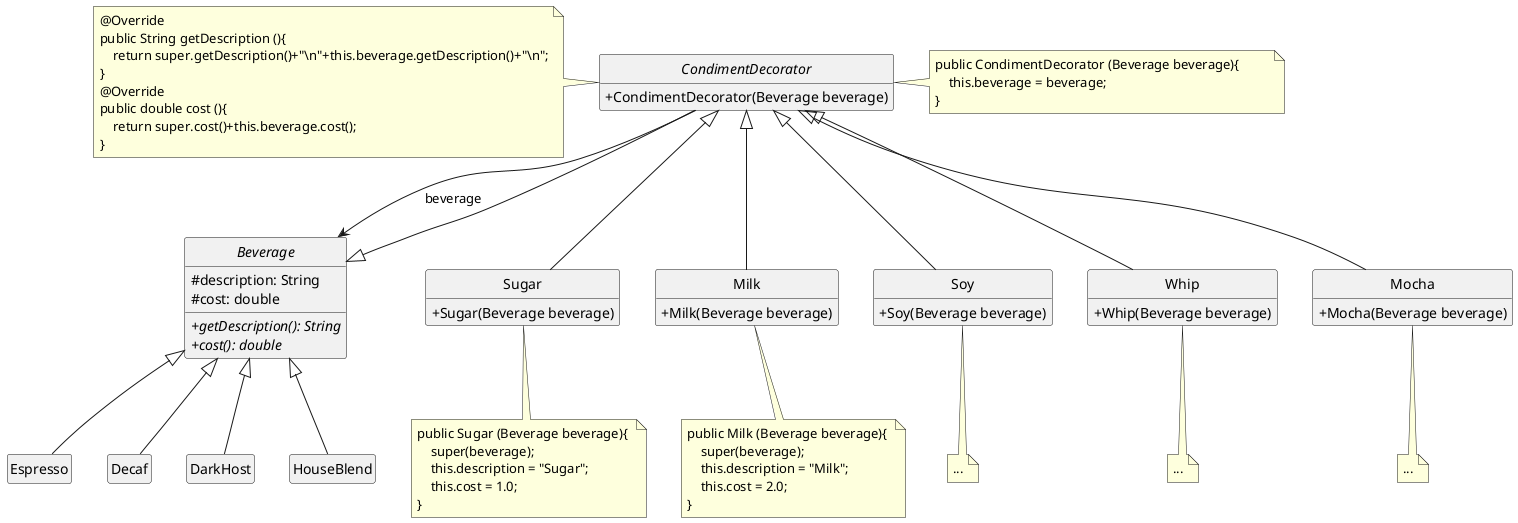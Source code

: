 @startuml

hide circle
skinparam classAttributeIconSize 0

abstract class Beverage {
  # description: String
  # cost: double  
  + {abstract} getDescription(): String
  + {abstract} cost(): double
}
abstract class CondimentDecorator extends Beverage {
    + CondimentDecorator(Beverage beverage)
}
CondimentDecorator --> Beverage : beverage
note right of CondimentDecorator
    public CondimentDecorator (Beverage beverage){         
        this.beverage = beverage;
    }
end note
note left of CondimentDecorator
    @Override
    public String getDescription (){         
        return super.getDescription()+"\n"+this.beverage.getDescription()+"\n";
    } 
    @Override
    public double cost (){         
        return super.cost()+this.beverage.cost();
    }
end note
class Sugar extends CondimentDecorator {
    + Sugar(Beverage beverage)
}
note bottom of Sugar
    public Sugar (Beverage beverage){ 
        super(beverage); 
        this.description = "Sugar";
        this.cost = 1.0;
    } 
end note
 
class Milk extends CondimentDecorator {
    + Milk(Beverage beverage)
}
note bottom of Milk
    public Milk (Beverage beverage){ 
        super(beverage); 
        this.description = "Milk";
        this.cost = 2.0;
    } 
end note
class Soy extends CondimentDecorator {
    + Soy(Beverage beverage)
}
note bottom of Soy
    ...
end note
class Whip extends CondimentDecorator {
    + Whip(Beverage beverage)
}
note bottom of Whip
    ...
end note
class Mocha extends CondimentDecorator {
    + Mocha(Beverage beverage)
}
note bottom of Mocha
    ...
end note
class Espresso extends Beverage
class Decaf extends Beverage
class DarkHost extends Beverage
class HouseBlend extends Beverage


hide empty members

@enduml